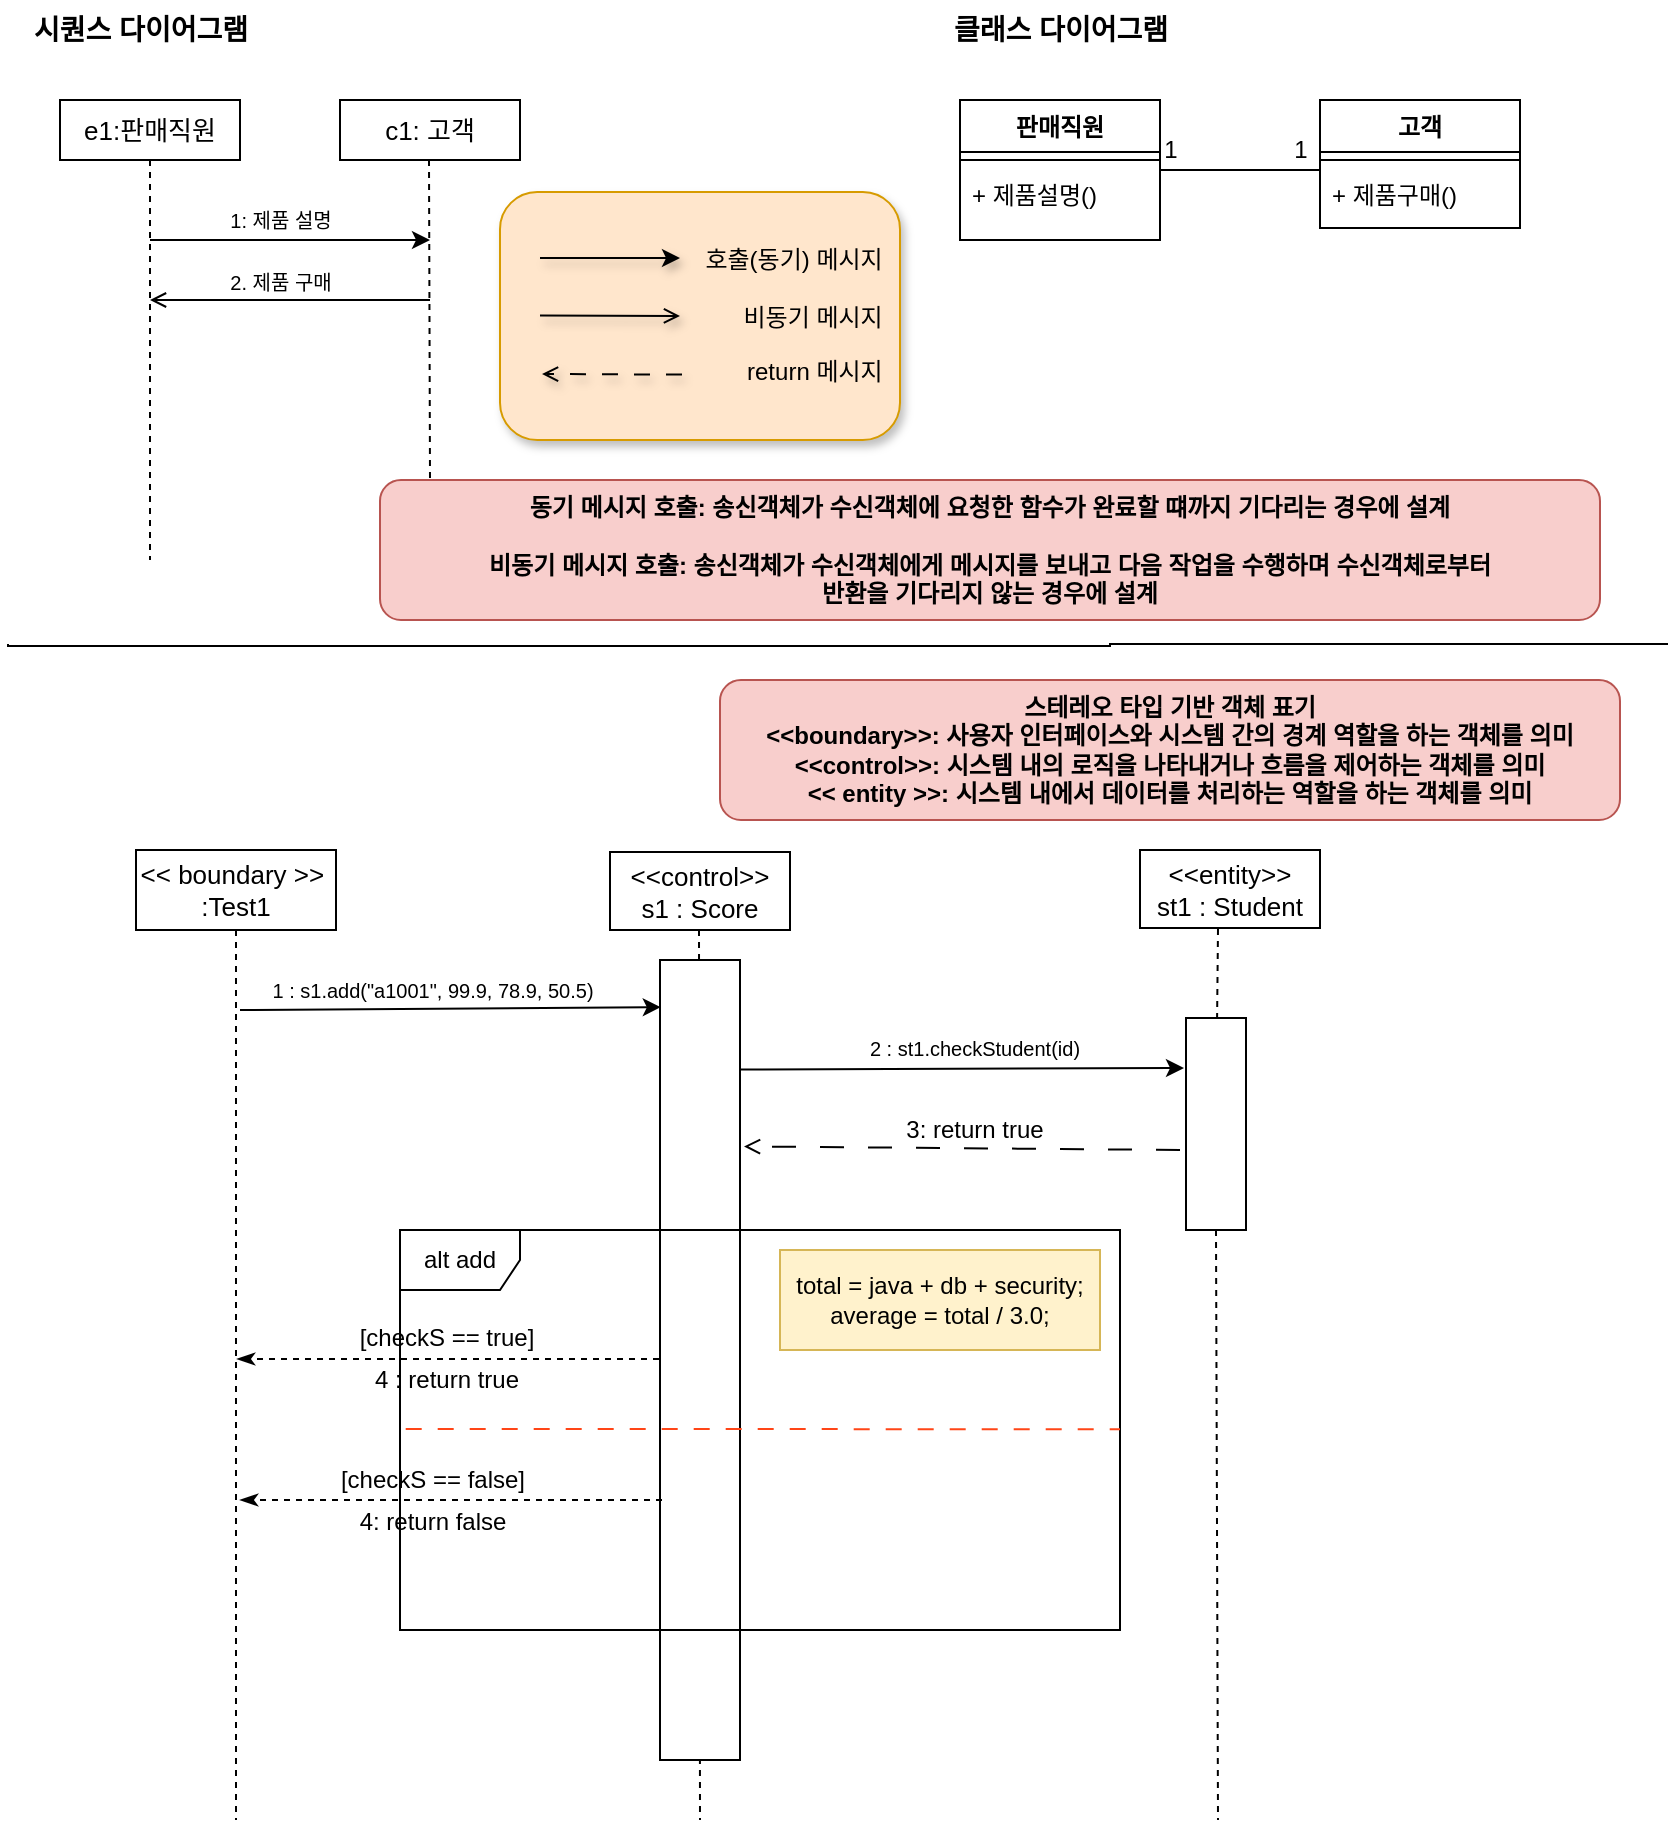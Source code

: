 <mxfile version="24.7.17">
  <diagram name="페이지-1" id="-ev7YeJsOf7sGte-1zw4">
    <mxGraphModel dx="1050" dy="557" grid="1" gridSize="10" guides="1" tooltips="1" connect="1" arrows="1" fold="1" page="1" pageScale="1" pageWidth="827" pageHeight="1169" math="0" shadow="0">
      <root>
        <mxCell id="0" />
        <mxCell id="1" parent="0" />
        <mxCell id="nGNQTArU7a5N-aNC2h__-1" value="시퀀스 다이어그램" style="text;html=1;align=center;verticalAlign=middle;resizable=0;points=[];autosize=1;strokeColor=none;fillColor=none;rounded=0;fontStyle=1;fontSize=14;" parent="1" vertex="1">
          <mxGeometry x="10" y="10" width="140" height="30" as="geometry" />
        </mxCell>
        <mxCell id="nGNQTArU7a5N-aNC2h__-2" value="클래스 다이어그램" style="text;html=1;align=center;verticalAlign=middle;resizable=0;points=[];autosize=1;strokeColor=none;fillColor=none;fontSize=14;fontStyle=1" parent="1" vertex="1">
          <mxGeometry x="470" y="10" width="140" height="30" as="geometry" />
        </mxCell>
        <mxCell id="nGNQTArU7a5N-aNC2h__-6" value="e1:판매직원" style="html=1;whiteSpace=wrap;fontSize=13;" parent="1" vertex="1">
          <mxGeometry x="40" y="60" width="90" height="30" as="geometry" />
        </mxCell>
        <mxCell id="nGNQTArU7a5N-aNC2h__-7" value="c1: 고객" style="html=1;whiteSpace=wrap;fontSize=13;" parent="1" vertex="1">
          <mxGeometry x="180" y="60" width="90" height="30" as="geometry" />
        </mxCell>
        <mxCell id="nGNQTArU7a5N-aNC2h__-9" value="" style="edgeStyle=none;orthogonalLoop=1;jettySize=auto;html=1;rounded=0;exitX=0.5;exitY=1;exitDx=0;exitDy=0;endArrow=none;endFill=0;dashed=1;" parent="1" source="nGNQTArU7a5N-aNC2h__-6" edge="1">
          <mxGeometry width="100" relative="1" as="geometry">
            <mxPoint x="80" y="180" as="sourcePoint" />
            <mxPoint x="85" y="290" as="targetPoint" />
            <Array as="points" />
          </mxGeometry>
        </mxCell>
        <mxCell id="nGNQTArU7a5N-aNC2h__-10" value="" style="edgeStyle=none;orthogonalLoop=1;jettySize=auto;html=1;rounded=0;exitX=0.5;exitY=1;exitDx=0;exitDy=0;endArrow=none;endFill=0;dashed=1;" parent="1" edge="1">
          <mxGeometry width="100" relative="1" as="geometry">
            <mxPoint x="224.5" y="90" as="sourcePoint" />
            <mxPoint x="225" y="250" as="targetPoint" />
            <Array as="points" />
          </mxGeometry>
        </mxCell>
        <mxCell id="nGNQTArU7a5N-aNC2h__-11" value="" style="edgeStyle=none;orthogonalLoop=1;jettySize=auto;html=1;rounded=0;endArrow=classic;endFill=1;" parent="1" edge="1">
          <mxGeometry width="100" relative="1" as="geometry">
            <mxPoint x="85" y="130" as="sourcePoint" />
            <mxPoint x="225" y="130" as="targetPoint" />
            <Array as="points" />
          </mxGeometry>
        </mxCell>
        <mxCell id="nGNQTArU7a5N-aNC2h__-12" value="&lt;font style=&quot;font-size: 10px;&quot;&gt;1: 제품 설명&lt;/font&gt;" style="text;html=1;align=center;verticalAlign=middle;resizable=0;points=[];autosize=1;strokeColor=none;fillColor=none;" parent="1" vertex="1">
          <mxGeometry x="110" y="105" width="80" height="30" as="geometry" />
        </mxCell>
        <mxCell id="nGNQTArU7a5N-aNC2h__-13" value="" style="edgeStyle=none;orthogonalLoop=1;jettySize=auto;html=1;rounded=0;endArrow=open;endFill=0;" parent="1" edge="1">
          <mxGeometry width="100" relative="1" as="geometry">
            <mxPoint x="225" y="160" as="sourcePoint" />
            <mxPoint x="85" y="160" as="targetPoint" />
            <Array as="points" />
          </mxGeometry>
        </mxCell>
        <mxCell id="nGNQTArU7a5N-aNC2h__-14" value="&lt;font style=&quot;font-size: 10px;&quot;&gt;2. 제품 구매&lt;/font&gt;" style="text;html=1;align=center;verticalAlign=middle;resizable=0;points=[];autosize=1;strokeColor=none;fillColor=none;" parent="1" vertex="1">
          <mxGeometry x="110" y="136" width="80" height="30" as="geometry" />
        </mxCell>
        <mxCell id="nGNQTArU7a5N-aNC2h__-16" value="호출(동기) 메시지&amp;nbsp;&amp;nbsp;&lt;div&gt;&lt;br&gt;&lt;/div&gt;&lt;div&gt;비동기 메시지&amp;nbsp;&amp;nbsp;&lt;/div&gt;&lt;div style=&quot;font-size: 11px;&quot;&gt;&lt;br&gt;&lt;/div&gt;&lt;div&gt;return 메시지&amp;nbsp;&amp;nbsp;&lt;/div&gt;" style="whiteSpace=wrap;html=1;align=right;fillColor=#ffe6cc;strokeColor=#d79b00;shadow=1;rounded=1;" parent="1" vertex="1">
          <mxGeometry x="260" y="106" width="200" height="124" as="geometry" />
        </mxCell>
        <mxCell id="nGNQTArU7a5N-aNC2h__-17" value="" style="edgeStyle=none;orthogonalLoop=1;jettySize=auto;html=1;rounded=0;endArrow=classic;endFill=1;shadow=1;" parent="1" edge="1">
          <mxGeometry width="100" relative="1" as="geometry">
            <mxPoint x="280" y="139" as="sourcePoint" />
            <mxPoint x="350" y="139" as="targetPoint" />
            <Array as="points" />
          </mxGeometry>
        </mxCell>
        <mxCell id="nGNQTArU7a5N-aNC2h__-19" value="" style="edgeStyle=none;orthogonalLoop=1;jettySize=auto;html=1;rounded=0;endArrow=open;endFill=0;dashed=1;dashPattern=8 8;shadow=1;" parent="1" edge="1">
          <mxGeometry width="100" relative="1" as="geometry">
            <mxPoint x="351" y="197.29" as="sourcePoint" />
            <mxPoint x="281" y="197" as="targetPoint" />
            <Array as="points" />
          </mxGeometry>
        </mxCell>
        <mxCell id="nGNQTArU7a5N-aNC2h__-20" value="" style="edgeStyle=none;orthogonalLoop=1;jettySize=auto;html=1;rounded=0;endArrow=open;endFill=0;shadow=1;" parent="1" edge="1">
          <mxGeometry width="100" relative="1" as="geometry">
            <mxPoint x="280" y="167.71" as="sourcePoint" />
            <mxPoint x="350" y="168" as="targetPoint" />
            <Array as="points" />
          </mxGeometry>
        </mxCell>
        <mxCell id="nGNQTArU7a5N-aNC2h__-22" value="판매직원" style="swimlane;fontStyle=1;align=center;verticalAlign=top;childLayout=stackLayout;horizontal=1;startSize=26;horizontalStack=0;resizeParent=1;resizeParentMax=0;resizeLast=0;collapsible=1;marginBottom=0;whiteSpace=wrap;html=1;" parent="1" vertex="1">
          <mxGeometry x="490" y="60" width="100" height="70" as="geometry" />
        </mxCell>
        <mxCell id="nGNQTArU7a5N-aNC2h__-24" value="" style="line;strokeWidth=1;fillColor=none;align=left;verticalAlign=middle;spacingTop=-1;spacingLeft=3;spacingRight=3;rotatable=0;labelPosition=right;points=[];portConstraint=eastwest;strokeColor=inherit;" parent="nGNQTArU7a5N-aNC2h__-22" vertex="1">
          <mxGeometry y="26" width="100" height="8" as="geometry" />
        </mxCell>
        <mxCell id="nGNQTArU7a5N-aNC2h__-25" value="+ 제품설명()" style="text;strokeColor=none;fillColor=none;align=left;verticalAlign=top;spacingLeft=4;spacingRight=4;overflow=hidden;rotatable=0;points=[[0,0.5],[1,0.5]];portConstraint=eastwest;whiteSpace=wrap;html=1;" parent="nGNQTArU7a5N-aNC2h__-22" vertex="1">
          <mxGeometry y="34" width="100" height="36" as="geometry" />
        </mxCell>
        <mxCell id="nGNQTArU7a5N-aNC2h__-26" value="고객" style="swimlane;fontStyle=1;align=center;verticalAlign=top;childLayout=stackLayout;horizontal=1;startSize=26;horizontalStack=0;resizeParent=1;resizeParentMax=0;resizeLast=0;collapsible=1;marginBottom=0;whiteSpace=wrap;html=1;" parent="1" vertex="1">
          <mxGeometry x="670" y="60" width="100" height="64" as="geometry" />
        </mxCell>
        <mxCell id="nGNQTArU7a5N-aNC2h__-27" value="" style="line;strokeWidth=1;fillColor=none;align=left;verticalAlign=middle;spacingTop=-1;spacingLeft=3;spacingRight=3;rotatable=0;labelPosition=right;points=[];portConstraint=eastwest;strokeColor=inherit;" parent="nGNQTArU7a5N-aNC2h__-26" vertex="1">
          <mxGeometry y="26" width="100" height="8" as="geometry" />
        </mxCell>
        <mxCell id="nGNQTArU7a5N-aNC2h__-28" value="+ 제품구매()" style="text;strokeColor=none;fillColor=none;align=left;verticalAlign=top;spacingLeft=4;spacingRight=4;overflow=hidden;rotatable=0;points=[[0,0.5],[1,0.5]];portConstraint=eastwest;whiteSpace=wrap;html=1;" parent="nGNQTArU7a5N-aNC2h__-26" vertex="1">
          <mxGeometry y="34" width="100" height="30" as="geometry" />
        </mxCell>
        <mxCell id="nGNQTArU7a5N-aNC2h__-29" value="" style="edgeStyle=none;orthogonalLoop=1;jettySize=auto;html=1;rounded=0;endArrow=none;endFill=0;" parent="1" edge="1">
          <mxGeometry width="100" relative="1" as="geometry">
            <mxPoint x="590" y="95" as="sourcePoint" />
            <mxPoint x="670" y="95" as="targetPoint" />
            <Array as="points" />
          </mxGeometry>
        </mxCell>
        <mxCell id="nGNQTArU7a5N-aNC2h__-30" value="1" style="text;html=1;align=center;verticalAlign=middle;resizable=0;points=[];autosize=1;strokeColor=none;fillColor=none;" parent="1" vertex="1">
          <mxGeometry x="580" y="70" width="30" height="30" as="geometry" />
        </mxCell>
        <mxCell id="nGNQTArU7a5N-aNC2h__-31" value="1" style="text;html=1;align=center;verticalAlign=middle;resizable=0;points=[];autosize=1;strokeColor=none;fillColor=none;" parent="1" vertex="1">
          <mxGeometry x="645" y="70" width="30" height="30" as="geometry" />
        </mxCell>
        <mxCell id="nGNQTArU7a5N-aNC2h__-32" value="&amp;lt;&amp;lt; boundary &amp;gt;&amp;gt;&amp;nbsp;&lt;div&gt;:Test1&lt;/div&gt;" style="html=1;whiteSpace=wrap;fontSize=13;" parent="1" vertex="1">
          <mxGeometry x="78" y="435" width="100" height="40" as="geometry" />
        </mxCell>
        <mxCell id="nGNQTArU7a5N-aNC2h__-33" value="&amp;lt;&amp;lt;control&amp;gt;&amp;gt;&lt;div&gt;s1 : Score&lt;/div&gt;" style="html=1;whiteSpace=wrap;fontSize=13;" parent="1" vertex="1">
          <mxGeometry x="315" y="436" width="90" height="39" as="geometry" />
        </mxCell>
        <mxCell id="nGNQTArU7a5N-aNC2h__-34" value="" style="edgeStyle=none;orthogonalLoop=1;jettySize=auto;html=1;rounded=0;exitX=0.5;exitY=1;exitDx=0;exitDy=0;endArrow=none;endFill=0;dashed=1;" parent="1" source="nGNQTArU7a5N-aNC2h__-32" edge="1">
          <mxGeometry width="100" relative="1" as="geometry">
            <mxPoint x="118" y="565" as="sourcePoint" />
            <mxPoint x="128" y="920" as="targetPoint" />
            <Array as="points" />
          </mxGeometry>
        </mxCell>
        <mxCell id="nGNQTArU7a5N-aNC2h__-35" value="" style="edgeStyle=none;orthogonalLoop=1;jettySize=auto;html=1;rounded=0;exitX=0.5;exitY=1;exitDx=0;exitDy=0;endArrow=none;endFill=0;dashed=1;" parent="1" edge="1">
          <mxGeometry width="100" relative="1" as="geometry">
            <mxPoint x="359.5" y="475" as="sourcePoint" />
            <mxPoint x="360" y="920" as="targetPoint" />
            <Array as="points" />
          </mxGeometry>
        </mxCell>
        <mxCell id="nGNQTArU7a5N-aNC2h__-36" value="" style="edgeStyle=none;orthogonalLoop=1;jettySize=auto;html=1;rounded=0;endArrow=classic;endFill=1;entryX=0.01;entryY=0.059;entryDx=0;entryDy=0;entryPerimeter=0;" parent="1" target="nGNQTArU7a5N-aNC2h__-43" edge="1">
          <mxGeometry width="100" relative="1" as="geometry">
            <mxPoint x="130" y="515" as="sourcePoint" />
            <mxPoint x="330" y="515" as="targetPoint" />
            <Array as="points" />
          </mxGeometry>
        </mxCell>
        <mxCell id="nGNQTArU7a5N-aNC2h__-37" value="&lt;font style=&quot;font-size: 10px;&quot;&gt;1 : s1.add(&quot;a1001&quot;, 99.9, 78.9, 50.5)&lt;/font&gt;" style="text;html=1;align=center;verticalAlign=middle;resizable=0;points=[];autosize=1;strokeColor=none;fillColor=none;" parent="1" vertex="1">
          <mxGeometry x="136" y="490" width="180" height="30" as="geometry" />
        </mxCell>
        <mxCell id="nGNQTArU7a5N-aNC2h__-41" value="&amp;lt;&amp;lt;entity&amp;gt;&amp;gt;&lt;div&gt;st1 : Student&lt;/div&gt;" style="html=1;whiteSpace=wrap;fontSize=13;" parent="1" vertex="1">
          <mxGeometry x="580" y="435" width="90" height="39" as="geometry" />
        </mxCell>
        <mxCell id="nGNQTArU7a5N-aNC2h__-42" value="" style="edgeStyle=none;orthogonalLoop=1;jettySize=auto;html=1;rounded=0;exitX=0.5;exitY=1;exitDx=0;exitDy=0;endArrow=none;endFill=0;dashed=1;" parent="1" source="nGNQTArU7a5N-aNC2h__-46" edge="1">
          <mxGeometry width="100" relative="1" as="geometry">
            <mxPoint x="619" y="474.5" as="sourcePoint" />
            <mxPoint x="619" y="920" as="targetPoint" />
            <Array as="points" />
          </mxGeometry>
        </mxCell>
        <mxCell id="nGNQTArU7a5N-aNC2h__-43" value="" style="whiteSpace=wrap;html=1;" parent="1" vertex="1">
          <mxGeometry x="340" y="490" width="40" height="400" as="geometry" />
        </mxCell>
        <mxCell id="nGNQTArU7a5N-aNC2h__-44" value="" style="edgeStyle=none;orthogonalLoop=1;jettySize=auto;html=1;rounded=0;endArrow=classic;endFill=1;exitX=1.01;exitY=0.137;exitDx=0;exitDy=0;exitPerimeter=0;" parent="1" source="nGNQTArU7a5N-aNC2h__-43" edge="1">
          <mxGeometry width="100" relative="1" as="geometry">
            <mxPoint x="392" y="544" as="sourcePoint" />
            <mxPoint x="602" y="544" as="targetPoint" />
            <Array as="points" />
          </mxGeometry>
        </mxCell>
        <mxCell id="nGNQTArU7a5N-aNC2h__-45" value="&lt;font style=&quot;font-size: 10px;&quot;&gt;2 : st1.checkStudent(id)&lt;/font&gt;" style="text;html=1;align=center;verticalAlign=middle;resizable=0;points=[];autosize=1;strokeColor=none;fillColor=none;" parent="1" vertex="1">
          <mxGeometry x="432" y="519" width="130" height="30" as="geometry" />
        </mxCell>
        <mxCell id="nGNQTArU7a5N-aNC2h__-47" value="" style="edgeStyle=none;orthogonalLoop=1;jettySize=auto;html=1;rounded=0;exitX=0.5;exitY=1;exitDx=0;exitDy=0;endArrow=none;endFill=0;dashed=1;" parent="1" target="nGNQTArU7a5N-aNC2h__-46" edge="1">
          <mxGeometry width="100" relative="1" as="geometry">
            <mxPoint x="619" y="474.5" as="sourcePoint" />
            <mxPoint x="619" y="745" as="targetPoint" />
            <Array as="points" />
          </mxGeometry>
        </mxCell>
        <mxCell id="nGNQTArU7a5N-aNC2h__-46" value="" style="whiteSpace=wrap;html=1;" parent="1" vertex="1">
          <mxGeometry x="603" y="519" width="30" height="106" as="geometry" />
        </mxCell>
        <mxCell id="nGNQTArU7a5N-aNC2h__-49" value="" style="edgeStyle=none;orthogonalLoop=1;jettySize=auto;html=1;rounded=0;endArrow=open;endFill=0;dashed=1;dashPattern=12 12;entryX=1.05;entryY=0.233;entryDx=0;entryDy=0;entryPerimeter=0;" parent="1" target="nGNQTArU7a5N-aNC2h__-43" edge="1">
          <mxGeometry width="100" relative="1" as="geometry">
            <mxPoint x="600" y="585" as="sourcePoint" />
            <mxPoint x="390" y="585" as="targetPoint" />
            <Array as="points" />
          </mxGeometry>
        </mxCell>
        <mxCell id="nGNQTArU7a5N-aNC2h__-50" value="3: return true" style="text;html=1;align=center;verticalAlign=middle;resizable=0;points=[];autosize=1;strokeColor=none;fillColor=none;" parent="1" vertex="1">
          <mxGeometry x="452" y="560" width="90" height="30" as="geometry" />
        </mxCell>
        <mxCell id="nGNQTArU7a5N-aNC2h__-51" value="동기 메시지 호출: 송신객체가 수신객체에 요청한 함수가 완료할 떄까지 기다리는 경우에 설계&lt;div&gt;&lt;br&gt;&lt;div&gt;비동기 메시지 호출: 송신객체가 수신객체에게 메시지를 보내고 다음 작업을 수행하며 수신객체로부터&lt;/div&gt;&lt;div&gt;반환을 기다리지 않는 경우에 설계&lt;/div&gt;&lt;/div&gt;" style="whiteSpace=wrap;html=1;fillColor=#f8cecc;strokeColor=#b85450;rounded=1;fontStyle=1" parent="1" vertex="1">
          <mxGeometry x="200" y="250" width="610" height="70" as="geometry" />
        </mxCell>
        <mxCell id="nGNQTArU7a5N-aNC2h__-54" value="" style="endArrow=none;html=1;edgeStyle=orthogonalEdgeStyle;rounded=0;" parent="1" edge="1">
          <mxGeometry relative="1" as="geometry">
            <mxPoint x="14" y="332" as="sourcePoint" />
            <mxPoint x="844" y="332" as="targetPoint" />
            <Array as="points">
              <mxPoint x="14" y="333" />
              <mxPoint x="565" y="333" />
            </Array>
          </mxGeometry>
        </mxCell>
        <mxCell id="nGNQTArU7a5N-aNC2h__-57" value="스테레오 타입 기반 객체 표기&lt;div&gt;&amp;lt;&amp;lt;boundary&amp;gt;&amp;gt;: 사용자 인터페이스와 시스템 간의 경계 역할을 하는 객체를 의미&lt;/div&gt;&lt;div&gt;&amp;lt;&amp;lt;control&amp;gt;&amp;gt;: 시스템 내의 로직을 나타내거나 흐름을 제어하는 객체를 의미&lt;/div&gt;&lt;div&gt;&amp;lt;&amp;lt; entity &amp;gt;&amp;gt;: 시스템 내에서 데이터를 처리하는 역할을 하는 객체를 의미&lt;/div&gt;" style="whiteSpace=wrap;html=1;fillColor=#f8cecc;strokeColor=#b85450;rounded=1;fontStyle=1" parent="1" vertex="1">
          <mxGeometry x="370" y="350" width="450" height="70" as="geometry" />
        </mxCell>
        <mxCell id="nGNQTArU7a5N-aNC2h__-58" value="alt add" style="shape=umlFrame;whiteSpace=wrap;html=1;pointerEvents=0;" parent="1" vertex="1">
          <mxGeometry x="210" y="625" width="360" height="200" as="geometry" />
        </mxCell>
        <mxCell id="nGNQTArU7a5N-aNC2h__-62" value="" style="edgeStyle=none;orthogonalLoop=1;jettySize=auto;html=1;rounded=0;entryX=1;entryY=0.498;entryDx=0;entryDy=0;entryPerimeter=0;exitX=0.008;exitY=0.412;exitDx=0;exitDy=0;exitPerimeter=0;endArrow=none;endFill=0;dashed=1;dashPattern=8 8;strokeColor=#FF4517;" parent="1" target="nGNQTArU7a5N-aNC2h__-58" edge="1">
          <mxGeometry width="100" relative="1" as="geometry">
            <mxPoint x="212.85" y="724.5" as="sourcePoint" />
            <mxPoint x="507.15" y="724.5" as="targetPoint" />
            <Array as="points" />
          </mxGeometry>
        </mxCell>
        <mxCell id="nGNQTArU7a5N-aNC2h__-63" value="" style="edgeStyle=none;orthogonalLoop=1;jettySize=auto;html=1;rounded=0;endArrow=classicThin;endFill=1;dashed=1;entryX=1.05;entryY=0.233;entryDx=0;entryDy=0;entryPerimeter=0;" parent="1" edge="1">
          <mxGeometry width="100" relative="1" as="geometry">
            <mxPoint x="339.5" y="689.5" as="sourcePoint" />
            <mxPoint x="128.5" y="689.5" as="targetPoint" />
            <Array as="points" />
          </mxGeometry>
        </mxCell>
        <mxCell id="nGNQTArU7a5N-aNC2h__-64" value="" style="edgeStyle=none;orthogonalLoop=1;jettySize=auto;html=1;rounded=0;endArrow=classicThin;endFill=1;dashed=1;entryX=1.05;entryY=0.233;entryDx=0;entryDy=0;entryPerimeter=0;" parent="1" edge="1">
          <mxGeometry width="100" relative="1" as="geometry">
            <mxPoint x="341" y="760" as="sourcePoint" />
            <mxPoint x="130" y="760" as="targetPoint" />
            <Array as="points" />
          </mxGeometry>
        </mxCell>
        <mxCell id="nGNQTArU7a5N-aNC2h__-65" value="[checkS == true]" style="text;html=1;align=center;verticalAlign=middle;resizable=0;points=[];autosize=1;strokeColor=none;fillColor=none;" parent="1" vertex="1">
          <mxGeometry x="178" y="664" width="110" height="30" as="geometry" />
        </mxCell>
        <mxCell id="nGNQTArU7a5N-aNC2h__-67" value="4 : return true" style="text;html=1;align=center;verticalAlign=middle;resizable=0;points=[];autosize=1;strokeColor=none;fillColor=none;" parent="1" vertex="1">
          <mxGeometry x="183" y="685" width="100" height="30" as="geometry" />
        </mxCell>
        <mxCell id="nGNQTArU7a5N-aNC2h__-69" value="[checkS == false]" style="text;html=1;align=center;verticalAlign=middle;resizable=0;points=[];autosize=1;strokeColor=none;fillColor=none;" parent="1" vertex="1">
          <mxGeometry x="166" y="735" width="120" height="30" as="geometry" />
        </mxCell>
        <mxCell id="nGNQTArU7a5N-aNC2h__-70" value="4: return false" style="text;html=1;align=center;verticalAlign=middle;resizable=0;points=[];autosize=1;strokeColor=none;fillColor=none;" parent="1" vertex="1">
          <mxGeometry x="176" y="756" width="100" height="30" as="geometry" />
        </mxCell>
        <mxCell id="nGNQTArU7a5N-aNC2h__-71" value="&lt;div&gt;total = java + db + security;&lt;/div&gt;&lt;div&gt;&lt;span style=&quot;background-color: initial;&quot;&gt;average = total / 3.0;&lt;/span&gt;&lt;/div&gt;" style="whiteSpace=wrap;html=1;fillColor=#fff2cc;strokeColor=#d6b656;" parent="1" vertex="1">
          <mxGeometry x="400" y="635" width="160" height="50" as="geometry" />
        </mxCell>
      </root>
    </mxGraphModel>
  </diagram>
</mxfile>
